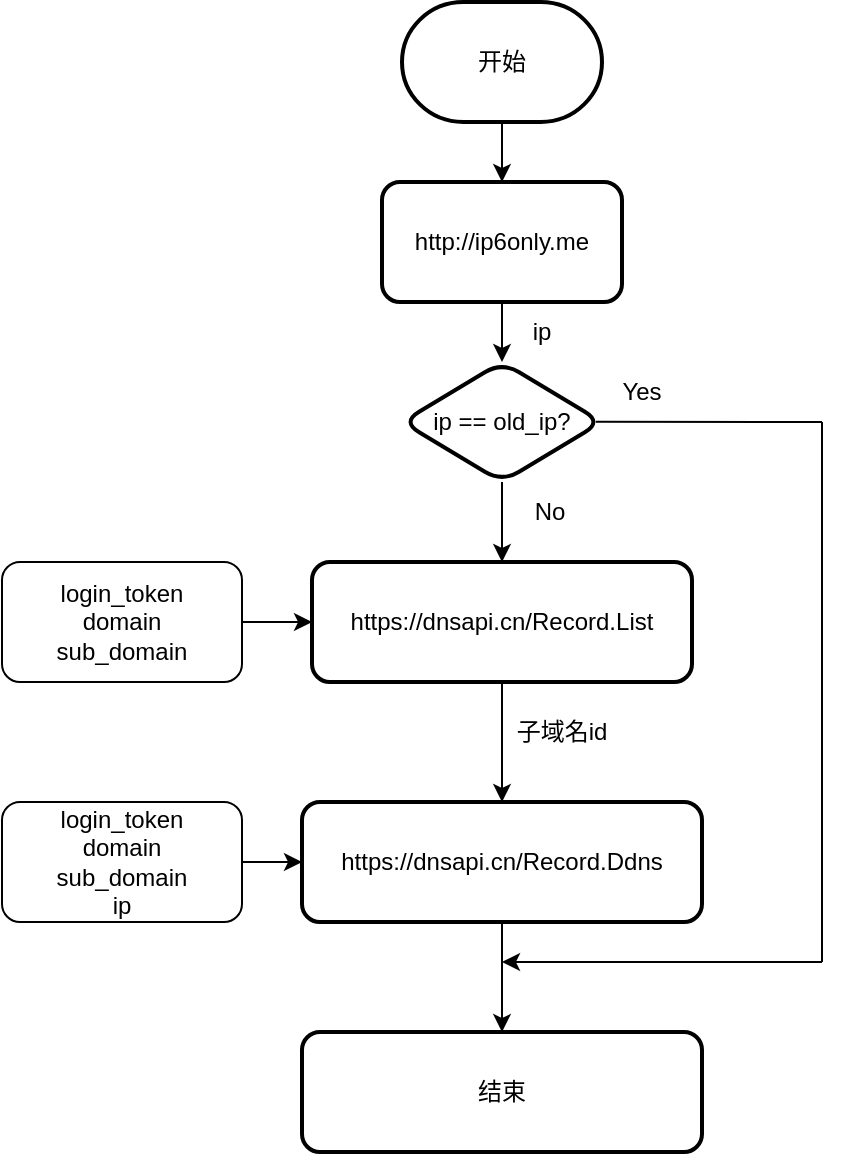 <mxfile>
    <diagram id="hNMkGprEyvDqz_8MdmrI" name="第 1 页">
        <mxGraphModel dx="610" dy="339" grid="1" gridSize="10" guides="1" tooltips="1" connect="1" arrows="1" fold="1" page="1" pageScale="1" pageWidth="827" pageHeight="1169" math="0" shadow="0">
            <root>
                <mxCell id="0"/>
                <mxCell id="1" parent="0"/>
                <mxCell id="6" value="" style="edgeStyle=none;html=1;" edge="1" parent="1" source="2" target="5">
                    <mxGeometry relative="1" as="geometry"/>
                </mxCell>
                <mxCell id="2" value="开始" style="strokeWidth=2;html=1;shape=mxgraph.flowchart.terminator;whiteSpace=wrap;" vertex="1" parent="1">
                    <mxGeometry x="340" y="10" width="100" height="60" as="geometry"/>
                </mxCell>
                <mxCell id="13" value="" style="edgeStyle=none;html=1;" edge="1" parent="1" source="5" target="12">
                    <mxGeometry relative="1" as="geometry"/>
                </mxCell>
                <mxCell id="5" value="http://ip6only.me" style="rounded=1;whiteSpace=wrap;html=1;strokeWidth=2;" vertex="1" parent="1">
                    <mxGeometry x="330" y="100" width="120" height="60" as="geometry"/>
                </mxCell>
                <mxCell id="10" value="" style="edgeStyle=none;html=1;" edge="1" parent="1" source="7" target="9">
                    <mxGeometry relative="1" as="geometry"/>
                </mxCell>
                <mxCell id="7" value="https://dnsapi.cn/Record.List" style="whiteSpace=wrap;html=1;rounded=1;strokeWidth=2;" vertex="1" parent="1">
                    <mxGeometry x="295" y="290" width="190" height="60" as="geometry"/>
                </mxCell>
                <mxCell id="16" value="" style="edgeStyle=none;html=1;" edge="1" parent="1" source="9" target="15">
                    <mxGeometry relative="1" as="geometry"/>
                </mxCell>
                <mxCell id="9" value="https://dnsapi.cn/Record.Ddns" style="whiteSpace=wrap;html=1;rounded=1;strokeWidth=2;" vertex="1" parent="1">
                    <mxGeometry x="290" y="410" width="200" height="60" as="geometry"/>
                </mxCell>
                <mxCell id="18" value="" style="edgeStyle=none;html=1;" edge="1" parent="1" source="12" target="7">
                    <mxGeometry relative="1" as="geometry"/>
                </mxCell>
                <mxCell id="12" value="ip == old_ip?" style="rhombus;whiteSpace=wrap;html=1;rounded=1;strokeWidth=2;" vertex="1" parent="1">
                    <mxGeometry x="340" y="190" width="100" height="60" as="geometry"/>
                </mxCell>
                <mxCell id="15" value="结束" style="whiteSpace=wrap;html=1;rounded=1;strokeWidth=2;" vertex="1" parent="1">
                    <mxGeometry x="290" y="525" width="200" height="60" as="geometry"/>
                </mxCell>
                <mxCell id="28" value="" style="endArrow=none;html=1;" edge="1" parent="1">
                    <mxGeometry width="50" height="50" relative="1" as="geometry">
                        <mxPoint x="550" y="220" as="sourcePoint"/>
                        <mxPoint x="550" y="490" as="targetPoint"/>
                    </mxGeometry>
                </mxCell>
                <mxCell id="29" value="" style="endArrow=classic;html=1;" edge="1" parent="1">
                    <mxGeometry width="50" height="50" relative="1" as="geometry">
                        <mxPoint x="550" y="490" as="sourcePoint"/>
                        <mxPoint x="390" y="490" as="targetPoint"/>
                    </mxGeometry>
                </mxCell>
                <mxCell id="30" value="ip" style="text;html=1;strokeColor=none;fillColor=none;align=center;verticalAlign=middle;whiteSpace=wrap;rounded=0;" vertex="1" parent="1">
                    <mxGeometry x="380" y="160" width="60" height="30" as="geometry"/>
                </mxCell>
                <mxCell id="31" value="" style="endArrow=none;html=1;exitX=0.969;exitY=0.498;exitDx=0;exitDy=0;exitPerimeter=0;" edge="1" parent="1" source="12">
                    <mxGeometry width="50" height="50" relative="1" as="geometry">
                        <mxPoint x="580" y="280" as="sourcePoint"/>
                        <mxPoint x="550" y="220" as="targetPoint"/>
                    </mxGeometry>
                </mxCell>
                <mxCell id="32" value="Yes" style="text;html=1;strokeColor=none;fillColor=none;align=center;verticalAlign=middle;whiteSpace=wrap;rounded=0;" vertex="1" parent="1">
                    <mxGeometry x="430" y="190" width="60" height="30" as="geometry"/>
                </mxCell>
                <mxCell id="33" value="No" style="text;html=1;strokeColor=none;fillColor=none;align=center;verticalAlign=middle;whiteSpace=wrap;rounded=0;" vertex="1" parent="1">
                    <mxGeometry x="384" y="250" width="60" height="30" as="geometry"/>
                </mxCell>
                <mxCell id="34" value="子域名id" style="text;html=1;strokeColor=none;fillColor=none;align=center;verticalAlign=middle;whiteSpace=wrap;rounded=0;" vertex="1" parent="1">
                    <mxGeometry x="390" y="360" width="60" height="30" as="geometry"/>
                </mxCell>
                <mxCell id="36" value="" style="edgeStyle=none;html=1;" edge="1" parent="1" source="35" target="7">
                    <mxGeometry relative="1" as="geometry"/>
                </mxCell>
                <mxCell id="35" value="login_token&lt;br&gt;domain&lt;br&gt;sub_domain" style="rounded=1;whiteSpace=wrap;html=1;" vertex="1" parent="1">
                    <mxGeometry x="140" y="290" width="120" height="60" as="geometry"/>
                </mxCell>
                <mxCell id="38" value="" style="edgeStyle=none;html=1;" edge="1" parent="1" source="37" target="9">
                    <mxGeometry relative="1" as="geometry"/>
                </mxCell>
                <mxCell id="37" value="login_token&lt;br&gt;domain&lt;br&gt;sub_domain&lt;br&gt;ip" style="rounded=1;whiteSpace=wrap;html=1;" vertex="1" parent="1">
                    <mxGeometry x="140" y="410" width="120" height="60" as="geometry"/>
                </mxCell>
            </root>
        </mxGraphModel>
    </diagram>
</mxfile>